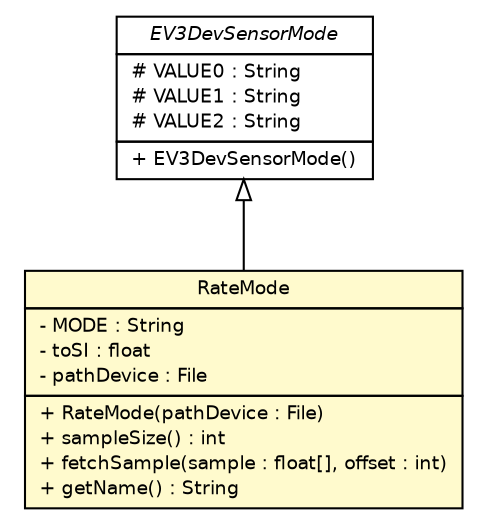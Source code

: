 #!/usr/local/bin/dot
#
# Class diagram 
# Generated by UMLGraph version R5_6-24-gf6e263 (http://www.umlgraph.org/)
#

digraph G {
	edge [fontname="Helvetica",fontsize=10,labelfontname="Helvetica",labelfontsize=10];
	node [fontname="Helvetica",fontsize=10,shape=plaintext];
	nodesep=0.25;
	ranksep=0.5;
	// ev3dev.hardware.sensors.ev3.EV3DevSensorMode
	c3406 [label=<<table title="ev3dev.hardware.sensors.ev3.EV3DevSensorMode" border="0" cellborder="1" cellspacing="0" cellpadding="2" port="p" href="./EV3DevSensorMode.html">
		<tr><td><table border="0" cellspacing="0" cellpadding="1">
<tr><td align="center" balign="center"><font face="Helvetica-Oblique"> EV3DevSensorMode </font></td></tr>
		</table></td></tr>
		<tr><td><table border="0" cellspacing="0" cellpadding="1">
<tr><td align="left" balign="left"> # VALUE0 : String </td></tr>
<tr><td align="left" balign="left"> # VALUE1 : String </td></tr>
<tr><td align="left" balign="left"> # VALUE2 : String </td></tr>
		</table></td></tr>
		<tr><td><table border="0" cellspacing="0" cellpadding="1">
<tr><td align="left" balign="left"> + EV3DevSensorMode() </td></tr>
		</table></td></tr>
		</table>>, URL="./EV3DevSensorMode.html", fontname="Helvetica", fontcolor="black", fontsize=9.0];
	// ev3dev.hardware.sensors.ev3.EV3GyroSensor.RateMode
	c3408 [label=<<table title="ev3dev.hardware.sensors.ev3.EV3GyroSensor.RateMode" border="0" cellborder="1" cellspacing="0" cellpadding="2" port="p" bgcolor="lemonChiffon" href="./EV3GyroSensor.RateMode.html">
		<tr><td><table border="0" cellspacing="0" cellpadding="1">
<tr><td align="center" balign="center"> RateMode </td></tr>
		</table></td></tr>
		<tr><td><table border="0" cellspacing="0" cellpadding="1">
<tr><td align="left" balign="left"> - MODE : String </td></tr>
<tr><td align="left" balign="left"> - toSI : float </td></tr>
<tr><td align="left" balign="left"> - pathDevice : File </td></tr>
		</table></td></tr>
		<tr><td><table border="0" cellspacing="0" cellpadding="1">
<tr><td align="left" balign="left"> + RateMode(pathDevice : File) </td></tr>
<tr><td align="left" balign="left"> + sampleSize() : int </td></tr>
<tr><td align="left" balign="left"> + fetchSample(sample : float[], offset : int) </td></tr>
<tr><td align="left" balign="left"> + getName() : String </td></tr>
		</table></td></tr>
		</table>>, URL="./EV3GyroSensor.RateMode.html", fontname="Helvetica", fontcolor="black", fontsize=9.0];
	//ev3dev.hardware.sensors.ev3.EV3GyroSensor.RateMode extends ev3dev.hardware.sensors.ev3.EV3DevSensorMode
	c3406:p -> c3408:p [dir=back,arrowtail=empty];
}

